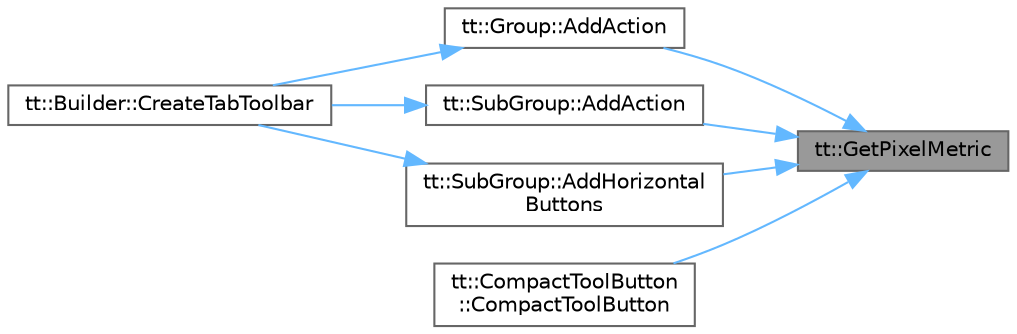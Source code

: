 digraph "tt::GetPixelMetric"
{
 // LATEX_PDF_SIZE
  bgcolor="transparent";
  edge [fontname=Helvetica,fontsize=10,labelfontname=Helvetica,labelfontsize=10];
  node [fontname=Helvetica,fontsize=10,shape=box,height=0.2,width=0.4];
  rankdir="RL";
  Node1 [id="Node000001",label="tt::GetPixelMetric",height=0.2,width=0.4,color="gray40", fillcolor="grey60", style="filled", fontcolor="black",tooltip=" "];
  Node1 -> Node2 [id="edge1_Node000001_Node000002",dir="back",color="steelblue1",style="solid",tooltip=" "];
  Node2 [id="Node000002",label="tt::Group::AddAction",height=0.2,width=0.4,color="grey40", fillcolor="white", style="filled",URL="$classtt_1_1_group.html#afbb5ff434a4a01b7c7ce4bd9bd9255da",tooltip=" "];
  Node2 -> Node3 [id="edge2_Node000002_Node000003",dir="back",color="steelblue1",style="solid",tooltip=" "];
  Node3 [id="Node000003",label="tt::Builder::CreateTabToolbar",height=0.2,width=0.4,color="grey40", fillcolor="white", style="filled",URL="$classtt_1_1_builder.html#aef082c1a8bb14ac13395a4d5deeb90f5",tooltip=" "];
  Node1 -> Node4 [id="edge3_Node000001_Node000004",dir="back",color="steelblue1",style="solid",tooltip=" "];
  Node4 [id="Node000004",label="tt::SubGroup::AddAction",height=0.2,width=0.4,color="grey40", fillcolor="white", style="filled",URL="$classtt_1_1_sub_group.html#a659c49aa24b674b4807633007cbbec1d",tooltip=" "];
  Node4 -> Node3 [id="edge4_Node000004_Node000003",dir="back",color="steelblue1",style="solid",tooltip=" "];
  Node1 -> Node5 [id="edge5_Node000001_Node000005",dir="back",color="steelblue1",style="solid",tooltip=" "];
  Node5 [id="Node000005",label="tt::SubGroup::AddHorizontal\lButtons",height=0.2,width=0.4,color="grey40", fillcolor="white", style="filled",URL="$classtt_1_1_sub_group.html#ae2c6288066c56a594bf3cec56d8cbd48",tooltip=" "];
  Node5 -> Node3 [id="edge6_Node000005_Node000003",dir="back",color="steelblue1",style="solid",tooltip=" "];
  Node1 -> Node6 [id="edge7_Node000001_Node000006",dir="back",color="steelblue1",style="solid",tooltip=" "];
  Node6 [id="Node000006",label="tt::CompactToolButton\l::CompactToolButton",height=0.2,width=0.4,color="grey40", fillcolor="white", style="filled",URL="$classtt_1_1_compact_tool_button.html#ac2735686c8ad0e96b083724d2433414f",tooltip=" "];
}
